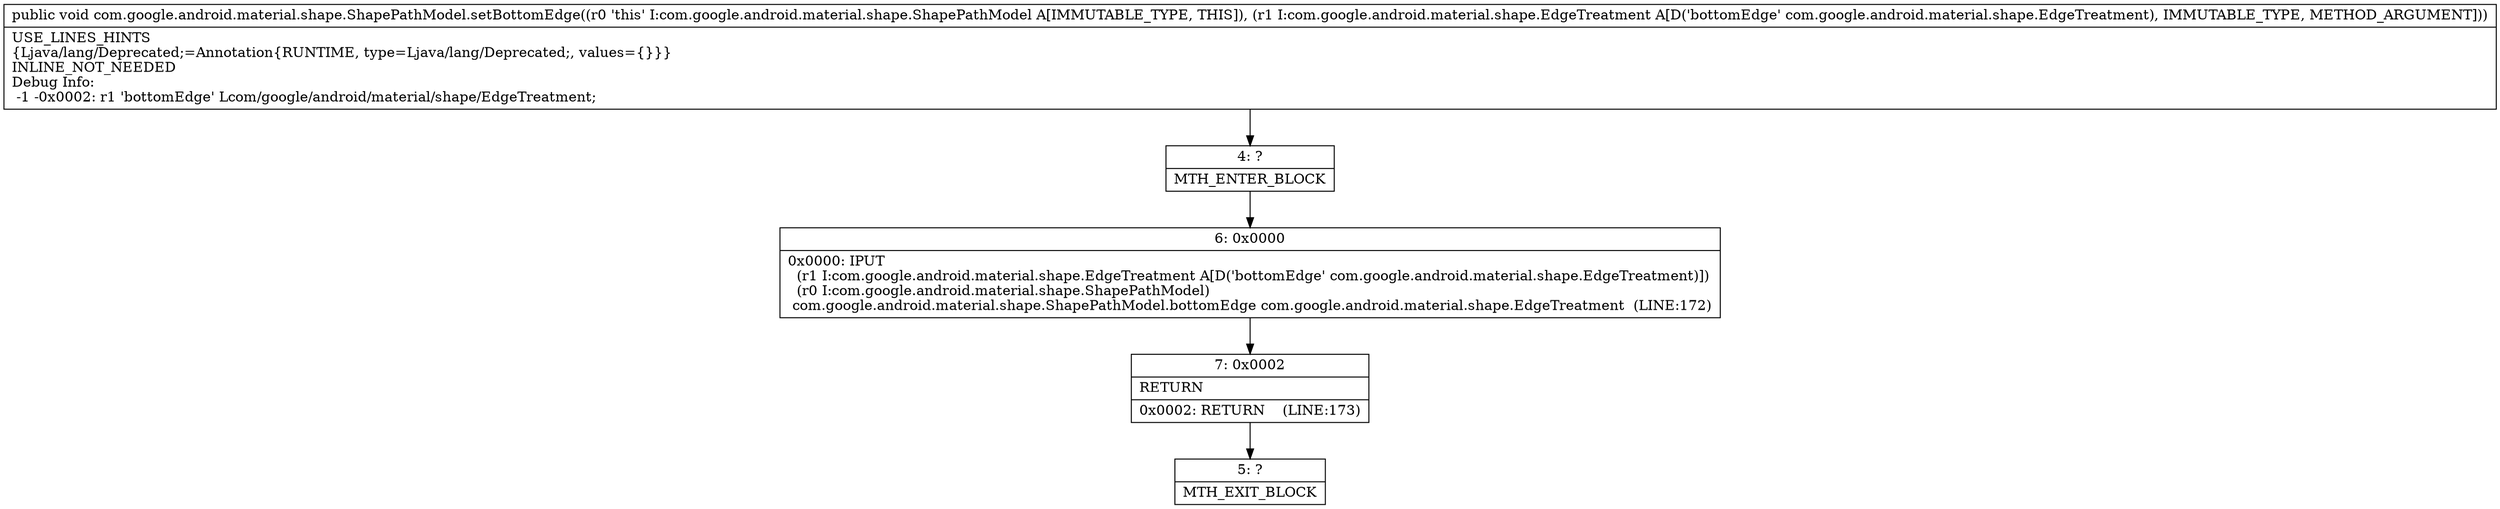 digraph "CFG forcom.google.android.material.shape.ShapePathModel.setBottomEdge(Lcom\/google\/android\/material\/shape\/EdgeTreatment;)V" {
Node_4 [shape=record,label="{4\:\ ?|MTH_ENTER_BLOCK\l}"];
Node_6 [shape=record,label="{6\:\ 0x0000|0x0000: IPUT  \l  (r1 I:com.google.android.material.shape.EdgeTreatment A[D('bottomEdge' com.google.android.material.shape.EdgeTreatment)])\l  (r0 I:com.google.android.material.shape.ShapePathModel)\l com.google.android.material.shape.ShapePathModel.bottomEdge com.google.android.material.shape.EdgeTreatment  (LINE:172)\l}"];
Node_7 [shape=record,label="{7\:\ 0x0002|RETURN\l|0x0002: RETURN    (LINE:173)\l}"];
Node_5 [shape=record,label="{5\:\ ?|MTH_EXIT_BLOCK\l}"];
MethodNode[shape=record,label="{public void com.google.android.material.shape.ShapePathModel.setBottomEdge((r0 'this' I:com.google.android.material.shape.ShapePathModel A[IMMUTABLE_TYPE, THIS]), (r1 I:com.google.android.material.shape.EdgeTreatment A[D('bottomEdge' com.google.android.material.shape.EdgeTreatment), IMMUTABLE_TYPE, METHOD_ARGUMENT]))  | USE_LINES_HINTS\l\{Ljava\/lang\/Deprecated;=Annotation\{RUNTIME, type=Ljava\/lang\/Deprecated;, values=\{\}\}\}\lINLINE_NOT_NEEDED\lDebug Info:\l  \-1 \-0x0002: r1 'bottomEdge' Lcom\/google\/android\/material\/shape\/EdgeTreatment;\l}"];
MethodNode -> Node_4;Node_4 -> Node_6;
Node_6 -> Node_7;
Node_7 -> Node_5;
}

